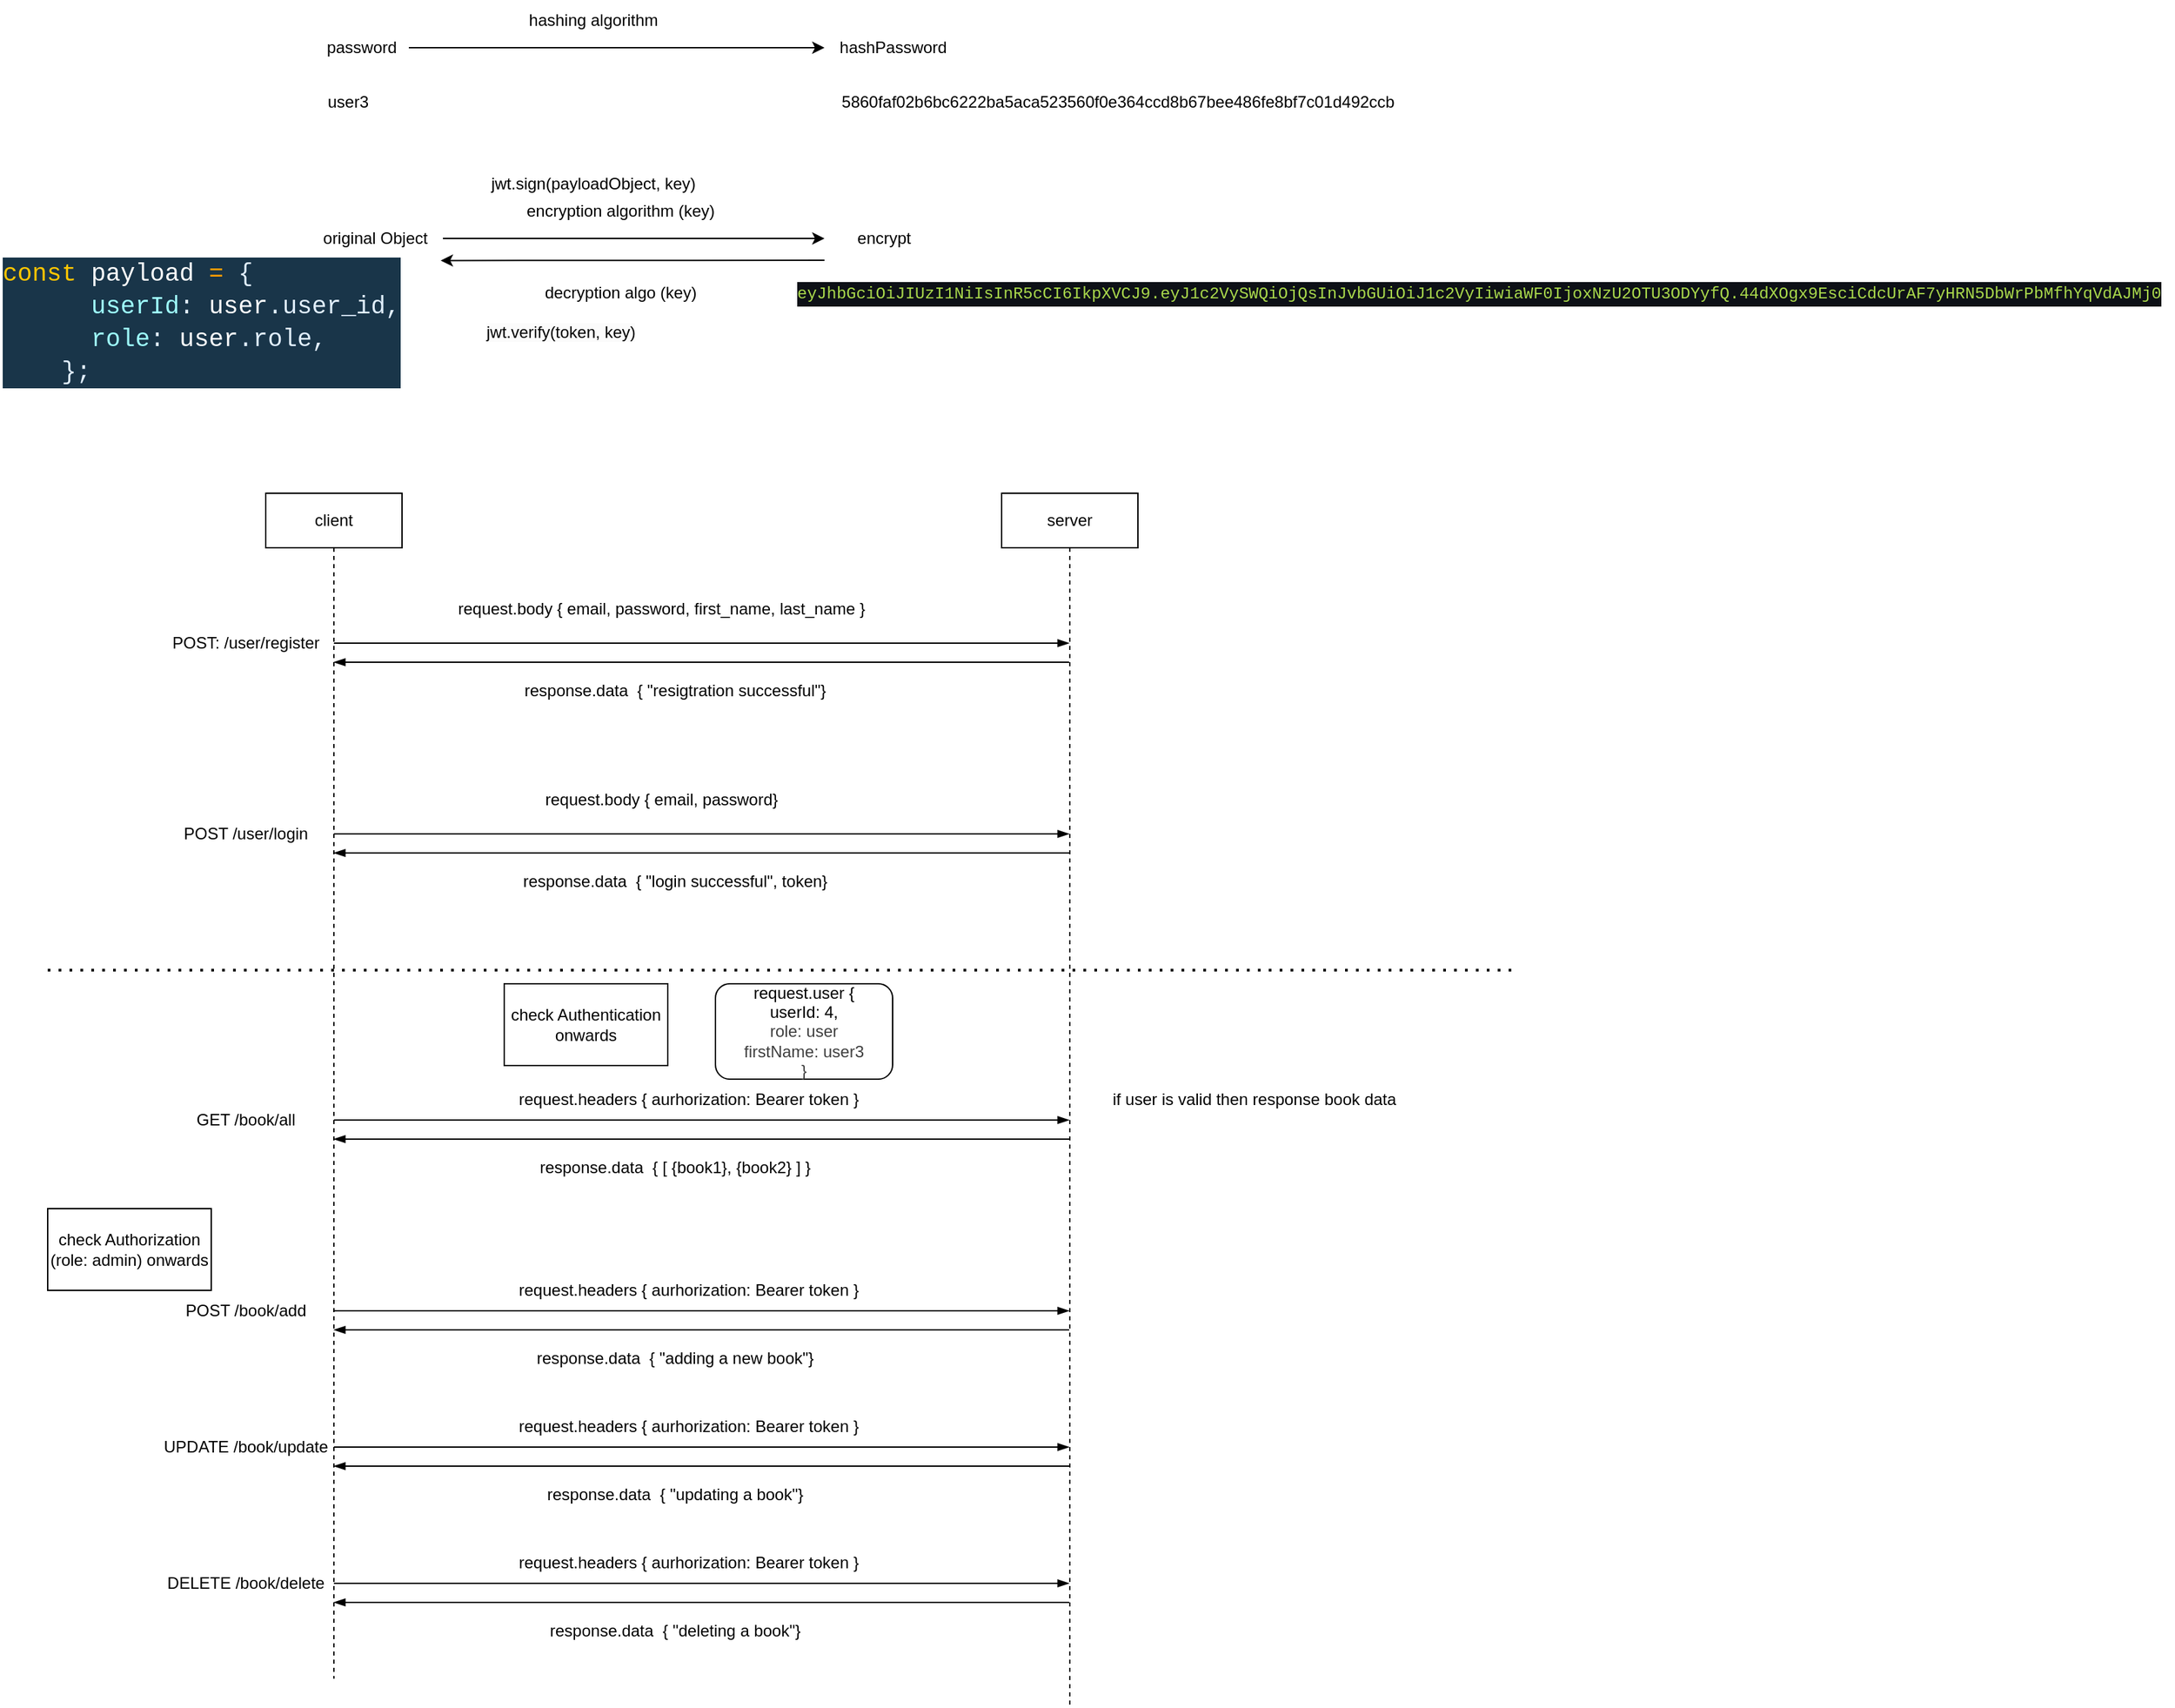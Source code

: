 <mxfile>
    <diagram id="okwCU-JQ0s3KkW8srF_I" name="Page-1">
        <mxGraphModel dx="1987" dy="299" grid="1" gridSize="10" guides="1" tooltips="1" connect="1" arrows="1" fold="1" page="1" pageScale="1" pageWidth="850" pageHeight="1100" math="0" shadow="0">
            <root>
                <mxCell id="0"/>
                <mxCell id="1" parent="0"/>
                <mxCell id="4" value="" style="edgeStyle=none;html=1;" edge="1" parent="1" source="2" target="3">
                    <mxGeometry relative="1" as="geometry"/>
                </mxCell>
                <mxCell id="2" value="password" style="text;html=1;align=center;verticalAlign=middle;resizable=0;points=[];autosize=1;strokeColor=none;fillColor=none;" vertex="1" parent="1">
                    <mxGeometry x="35" y="98" width="70" height="30" as="geometry"/>
                </mxCell>
                <mxCell id="3" value="hashPassword" style="text;html=1;align=center;verticalAlign=middle;resizable=0;points=[];autosize=1;strokeColor=none;fillColor=none;" vertex="1" parent="1">
                    <mxGeometry x="410" y="98" width="100" height="30" as="geometry"/>
                </mxCell>
                <mxCell id="5" value="hashing algorithm" style="text;html=1;align=center;verticalAlign=middle;resizable=0;points=[];autosize=1;strokeColor=none;fillColor=none;" vertex="1" parent="1">
                    <mxGeometry x="180" y="78" width="120" height="30" as="geometry"/>
                </mxCell>
                <mxCell id="6" value="user3" style="text;html=1;align=center;verticalAlign=middle;resizable=0;points=[];autosize=1;strokeColor=none;fillColor=none;" vertex="1" parent="1">
                    <mxGeometry x="35" y="138" width="50" height="30" as="geometry"/>
                </mxCell>
                <mxCell id="7" value="5860faf02b6bc6222ba5aca523560f0e364ccd8b67bee486fe8bf7c01d492ccb" style="text;html=1;align=center;verticalAlign=middle;resizable=0;points=[];autosize=1;strokeColor=none;fillColor=none;" vertex="1" parent="1">
                    <mxGeometry x="410" y="138" width="430" height="30" as="geometry"/>
                </mxCell>
                <mxCell id="9" style="edgeStyle=none;html=1;" edge="1" parent="1" source="8">
                    <mxGeometry relative="1" as="geometry">
                        <mxPoint x="410" y="253" as="targetPoint"/>
                    </mxGeometry>
                </mxCell>
                <mxCell id="8" value="original Object" style="text;html=1;align=center;verticalAlign=middle;resizable=0;points=[];autosize=1;strokeColor=none;fillColor=none;" vertex="1" parent="1">
                    <mxGeometry x="30" y="238" width="100" height="30" as="geometry"/>
                </mxCell>
                <mxCell id="10" value="encrypt&amp;nbsp;" style="text;html=1;align=center;verticalAlign=middle;resizable=0;points=[];autosize=1;strokeColor=none;fillColor=none;" vertex="1" parent="1">
                    <mxGeometry x="420" y="238" width="70" height="30" as="geometry"/>
                </mxCell>
                <mxCell id="11" value="encryption algorithm (key)" style="text;html=1;align=center;verticalAlign=middle;resizable=0;points=[];autosize=1;strokeColor=none;fillColor=none;" vertex="1" parent="1">
                    <mxGeometry x="180" y="218" width="160" height="30" as="geometry"/>
                </mxCell>
                <mxCell id="12" value="" style="endArrow=classic;html=1;entryX=0.984;entryY=1.04;entryDx=0;entryDy=0;entryPerimeter=0;" edge="1" parent="1" target="8">
                    <mxGeometry width="50" height="50" relative="1" as="geometry">
                        <mxPoint x="410" y="269" as="sourcePoint"/>
                        <mxPoint x="400" y="220" as="targetPoint"/>
                    </mxGeometry>
                </mxCell>
                <mxCell id="13" value="decryption algo (key)" style="text;html=1;align=center;verticalAlign=middle;resizable=0;points=[];autosize=1;strokeColor=none;fillColor=none;" vertex="1" parent="1">
                    <mxGeometry x="195" y="278" width="130" height="30" as="geometry"/>
                </mxCell>
                <mxCell id="14" value="&lt;span style=&quot;color: rgb(0, 0, 0);&quot;&gt;jwt.sign(payloadObject, key)&lt;/span&gt;" style="text;html=1;align=center;verticalAlign=middle;resizable=0;points=[];autosize=1;strokeColor=none;fillColor=none;" vertex="1" parent="1">
                    <mxGeometry x="155" y="198" width="170" height="30" as="geometry"/>
                </mxCell>
                <UserObject label="&lt;span style=&quot;color: rgb(0, 0, 0); font-family: Helvetica; font-size: 12px; font-style: normal; font-variant-ligatures: normal; font-variant-caps: normal; font-weight: 400; letter-spacing: normal; orphans: 2; text-align: center; text-indent: 0px; text-transform: none; widows: 2; word-spacing: 0px; -webkit-text-stroke-width: 0px; white-space: nowrap; background-color: rgb(251, 251, 251); text-decoration-thickness: initial; text-decoration-style: initial; text-decoration-color: initial; float: none; display: inline !important;&quot;&gt;jwt.verify(token, key)&lt;/span&gt;" link="&lt;span style=&quot;color: rgb(0, 0, 0); font-family: Helvetica; font-size: 12px; font-style: normal; font-variant-ligatures: normal; font-variant-caps: normal; font-weight: 400; letter-spacing: normal; orphans: 2; text-align: center; text-indent: 0px; text-transform: none; widows: 2; word-spacing: 0px; -webkit-text-stroke-width: 0px; white-space: nowrap; background-color: rgb(251, 251, 251); text-decoration-thickness: initial; text-decoration-style: initial; text-decoration-color: initial; display: inline !important; float: none;&quot;&gt;jwt.sign(payloadObject, key)&lt;/span&gt;" id="15">
                    <mxCell style="text;whiteSpace=wrap;html=1;" vertex="1" parent="1">
                        <mxGeometry x="160" y="308" width="180" height="40" as="geometry"/>
                    </mxCell>
                </UserObject>
                <mxCell id="16" value="&lt;div style=&quot;color: #ffffff;background-color: #193549;font-family: Consolas, &#39;Courier New&#39;, monospace;font-weight: normal;font-size: 18px;line-height: 24px;white-space: pre;&quot;&gt;&lt;div&gt;&lt;span style=&quot;color: #ffc600;&quot;&gt;const&lt;/span&gt;&lt;span style=&quot;color: #9effff;&quot;&gt; &lt;/span&gt;&lt;span style=&quot;color: #ffffff;&quot;&gt;payload&lt;/span&gt;&lt;span style=&quot;color: #9effff;&quot;&gt; &lt;/span&gt;&lt;span style=&quot;color: #ff9d00;&quot;&gt;=&lt;/span&gt;&lt;span style=&quot;color: #9effff;&quot;&gt; &lt;/span&gt;&lt;span style=&quot;color: #e1efff;&quot;&gt;{&lt;/span&gt;&lt;/div&gt;&lt;div&gt;&lt;span style=&quot;color: #9effff;&quot;&gt;&amp;nbsp; &amp;nbsp; &amp;nbsp; &lt;/span&gt;&lt;span style=&quot;color: #9effff;&quot;&gt;userId&lt;/span&gt;&lt;span style=&quot;color: #e1efff;&quot;&gt;:&lt;/span&gt;&lt;span style=&quot;color: #9effff;&quot;&gt; &lt;/span&gt;&lt;span style=&quot;color: #ffffff;&quot;&gt;user&lt;/span&gt;&lt;span style=&quot;color: #e1efff;&quot;&gt;.user_id,&lt;/span&gt;&lt;/div&gt;&lt;div&gt;&lt;span style=&quot;color: #9effff;&quot;&gt;&amp;nbsp; &amp;nbsp; &amp;nbsp; &lt;/span&gt;&lt;span style=&quot;color: #9effff;&quot;&gt;role&lt;/span&gt;&lt;span style=&quot;color: #e1efff;&quot;&gt;:&lt;/span&gt;&lt;span style=&quot;color: #9effff;&quot;&gt; &lt;/span&gt;&lt;span style=&quot;color: #ffffff;&quot;&gt;user&lt;/span&gt;&lt;span style=&quot;color: #e1efff;&quot;&gt;.role,&lt;/span&gt;&lt;/div&gt;&lt;div&gt;&lt;span style=&quot;color: #9effff;&quot;&gt;&amp;nbsp; &amp;nbsp; &lt;/span&gt;&lt;span style=&quot;color: #e1efff;&quot;&gt;};&lt;/span&gt;&lt;/div&gt;&lt;/div&gt;" style="text;whiteSpace=wrap;html=1;" vertex="1" parent="1">
                    <mxGeometry x="-195" y="260" width="300" height="120" as="geometry"/>
                </mxCell>
                <mxCell id="17" value="&lt;div style=&quot;color: rgb(191, 189, 182); background-color: rgb(13, 16, 22); font-family: IBMPlexMono, &amp;quot;Courier New&amp;quot;, monospace, Consolas, &amp;quot;Courier New&amp;quot;, monospace; line-height: 18px; white-space-collapse: preserve;&quot;&gt;&lt;span style=&quot;color: #aad94c;&quot;&gt;eyJhbGciOiJIUzI1NiIsInR5cCI6IkpXVCJ9.eyJ1c2VySWQiOjQsInJvbGUiOiJ1c2VyIiwiaWF0IjoxNzU2OTU3ODYyfQ.44dXOgx9EsciCdcUrAF7yHRN5DbWrPbMfhYqVdAJMj0&lt;/span&gt;&lt;/div&gt;" style="text;html=1;align=center;verticalAlign=middle;resizable=0;points=[];autosize=1;strokeColor=none;fillColor=none;" vertex="1" parent="1">
                    <mxGeometry x="380" y="278" width="1020" height="30" as="geometry"/>
                </mxCell>
                <mxCell id="18" value="client" style="shape=umlLifeline;perimeter=lifelinePerimeter;whiteSpace=wrap;html=1;container=1;dropTarget=0;collapsible=0;recursiveResize=0;outlineConnect=0;portConstraint=eastwest;newEdgeStyle={&quot;edgeStyle&quot;:&quot;elbowEdgeStyle&quot;,&quot;elbow&quot;:&quot;vertical&quot;,&quot;curved&quot;:0,&quot;rounded&quot;:0};" vertex="1" parent="1">
                    <mxGeometry y="440" width="100" height="870" as="geometry"/>
                </mxCell>
                <mxCell id="19" value="server" style="shape=umlLifeline;perimeter=lifelinePerimeter;whiteSpace=wrap;html=1;container=1;dropTarget=0;collapsible=0;recursiveResize=0;outlineConnect=0;portConstraint=eastwest;newEdgeStyle={&quot;edgeStyle&quot;:&quot;elbowEdgeStyle&quot;,&quot;elbow&quot;:&quot;vertical&quot;,&quot;curved&quot;:0,&quot;rounded&quot;:0};" vertex="1" parent="1">
                    <mxGeometry x="540" y="440" width="100" height="890" as="geometry"/>
                </mxCell>
                <mxCell id="20" value="" style="edgeStyle=elbowEdgeStyle;fontSize=12;html=1;endArrow=blockThin;endFill=1;" edge="1" parent="1">
                    <mxGeometry width="160" relative="1" as="geometry">
                        <mxPoint x="50" y="550" as="sourcePoint"/>
                        <mxPoint x="589.5" y="550" as="targetPoint"/>
                        <Array as="points">
                            <mxPoint x="210" y="550"/>
                            <mxPoint x="590" y="550"/>
                        </Array>
                    </mxGeometry>
                </mxCell>
                <mxCell id="22" value="POST: /user/register" style="text;html=1;align=center;verticalAlign=middle;resizable=0;points=[];autosize=1;strokeColor=none;fillColor=none;" vertex="1" parent="1">
                    <mxGeometry x="-80" y="535" width="130" height="30" as="geometry"/>
                </mxCell>
                <mxCell id="23" value="request.body { email, password, first_name, last_name }" style="text;html=1;align=center;verticalAlign=middle;resizable=0;points=[];autosize=1;strokeColor=none;fillColor=none;" vertex="1" parent="1">
                    <mxGeometry x="130" y="510" width="320" height="30" as="geometry"/>
                </mxCell>
                <mxCell id="24" value="" style="edgeStyle=elbowEdgeStyle;fontSize=12;html=1;endArrow=blockThin;endFill=1;" edge="1" parent="1">
                    <mxGeometry width="160" relative="1" as="geometry">
                        <mxPoint x="589.5" y="564" as="sourcePoint"/>
                        <mxPoint x="50" y="564" as="targetPoint"/>
                        <Array as="points">
                            <mxPoint x="590" y="564"/>
                            <mxPoint x="210" y="564"/>
                        </Array>
                    </mxGeometry>
                </mxCell>
                <mxCell id="25" value="response.data&amp;nbsp; { &quot;resigtration successful&quot;}" style="text;html=1;align=center;verticalAlign=middle;resizable=0;points=[];autosize=1;strokeColor=none;fillColor=none;" vertex="1" parent="1">
                    <mxGeometry x="180" y="570" width="240" height="30" as="geometry"/>
                </mxCell>
                <mxCell id="31" value="" style="edgeStyle=elbowEdgeStyle;fontSize=12;html=1;endArrow=blockThin;endFill=1;" edge="1" parent="1">
                    <mxGeometry width="160" relative="1" as="geometry">
                        <mxPoint x="50" y="690" as="sourcePoint"/>
                        <mxPoint x="589.5" y="690" as="targetPoint"/>
                        <Array as="points">
                            <mxPoint x="210" y="690"/>
                            <mxPoint x="590" y="690"/>
                        </Array>
                    </mxGeometry>
                </mxCell>
                <mxCell id="32" value="POST /user/login" style="text;html=1;align=center;verticalAlign=middle;resizable=0;points=[];autosize=1;strokeColor=none;fillColor=none;" vertex="1" parent="1">
                    <mxGeometry x="-70" y="675" width="110" height="30" as="geometry"/>
                </mxCell>
                <mxCell id="33" value="request.body { email, password}" style="text;html=1;align=center;verticalAlign=middle;resizable=0;points=[];autosize=1;strokeColor=none;fillColor=none;" vertex="1" parent="1">
                    <mxGeometry x="195" y="650" width="190" height="30" as="geometry"/>
                </mxCell>
                <mxCell id="34" value="" style="edgeStyle=elbowEdgeStyle;fontSize=12;html=1;endArrow=blockThin;endFill=1;" edge="1" parent="1">
                    <mxGeometry width="160" relative="1" as="geometry">
                        <mxPoint x="589.5" y="704" as="sourcePoint"/>
                        <mxPoint x="50" y="704" as="targetPoint"/>
                        <Array as="points">
                            <mxPoint x="590" y="704"/>
                            <mxPoint x="210" y="704"/>
                        </Array>
                    </mxGeometry>
                </mxCell>
                <mxCell id="35" value="response.data&amp;nbsp; { &quot;login successful&quot;, token}" style="text;html=1;align=center;verticalAlign=middle;resizable=0;points=[];autosize=1;strokeColor=none;fillColor=none;" vertex="1" parent="1">
                    <mxGeometry x="175" y="710" width="250" height="30" as="geometry"/>
                </mxCell>
                <mxCell id="36" value="" style="edgeStyle=elbowEdgeStyle;fontSize=12;html=1;endArrow=blockThin;endFill=1;" edge="1" parent="1">
                    <mxGeometry width="160" relative="1" as="geometry">
                        <mxPoint x="50" y="900" as="sourcePoint"/>
                        <mxPoint x="589.5" y="900" as="targetPoint"/>
                        <Array as="points">
                            <mxPoint x="210" y="900"/>
                            <mxPoint x="590" y="900"/>
                        </Array>
                    </mxGeometry>
                </mxCell>
                <mxCell id="37" value="GET /book/all" style="text;html=1;align=center;verticalAlign=middle;resizable=0;points=[];autosize=1;strokeColor=none;fillColor=none;" vertex="1" parent="1">
                    <mxGeometry x="-65" y="885" width="100" height="30" as="geometry"/>
                </mxCell>
                <mxCell id="38" value="&lt;span style=&quot;color: rgb(0, 0, 0);&quot;&gt;request.headers { aurhorization: Bearer token }&lt;/span&gt;" style="text;html=1;align=center;verticalAlign=middle;resizable=0;points=[];autosize=1;strokeColor=none;fillColor=none;" vertex="1" parent="1">
                    <mxGeometry x="175" y="870" width="270" height="30" as="geometry"/>
                </mxCell>
                <mxCell id="39" value="" style="edgeStyle=elbowEdgeStyle;fontSize=12;html=1;endArrow=blockThin;endFill=1;" edge="1" parent="1">
                    <mxGeometry width="160" relative="1" as="geometry">
                        <mxPoint x="589.5" y="914" as="sourcePoint"/>
                        <mxPoint x="50" y="914" as="targetPoint"/>
                        <Array as="points">
                            <mxPoint x="590" y="914"/>
                            <mxPoint x="210" y="914"/>
                        </Array>
                    </mxGeometry>
                </mxCell>
                <mxCell id="40" value="response.data&amp;nbsp; { [ {book1}, {book2} ] }" style="text;html=1;align=center;verticalAlign=middle;resizable=0;points=[];autosize=1;strokeColor=none;fillColor=none;" vertex="1" parent="1">
                    <mxGeometry x="190" y="920" width="220" height="30" as="geometry"/>
                </mxCell>
                <mxCell id="42" value="if user is valid then response book data" style="text;html=1;align=center;verticalAlign=middle;resizable=0;points=[];autosize=1;strokeColor=none;fillColor=none;" vertex="1" parent="1">
                    <mxGeometry x="610" y="870" width="230" height="30" as="geometry"/>
                </mxCell>
                <mxCell id="43" value="" style="endArrow=none;dashed=1;html=1;dashPattern=1 3;strokeWidth=2;" edge="1" parent="1">
                    <mxGeometry width="50" height="50" relative="1" as="geometry">
                        <mxPoint x="-160" y="790" as="sourcePoint"/>
                        <mxPoint x="920" y="790" as="targetPoint"/>
                    </mxGeometry>
                </mxCell>
                <mxCell id="44" value="check Authentication onwards" style="whiteSpace=wrap;html=1;" vertex="1" parent="1">
                    <mxGeometry x="175" y="800" width="120" height="60" as="geometry"/>
                </mxCell>
                <mxCell id="47" value="&lt;span style=&quot;color: rgb(0, 0, 0); text-wrap-mode: nowrap;&quot;&gt;request.user {&lt;/span&gt;&lt;br style=&quot;color: rgb(63, 63, 63); scrollbar-color: rgb(226, 226, 226) rgb(251, 251, 251); text-wrap-mode: nowrap;&quot;&gt;&lt;span style=&quot;color: rgb(0, 0, 0); text-wrap-mode: nowrap;&quot;&gt;userId: 4,&lt;/span&gt;&lt;div style=&quot;color: rgb(63, 63, 63); scrollbar-color: rgb(226, 226, 226) rgb(251, 251, 251); text-wrap-mode: nowrap;&quot;&gt;role: user&lt;/div&gt;&lt;div style=&quot;color: rgb(63, 63, 63); scrollbar-color: rgb(226, 226, 226) rgb(251, 251, 251); text-wrap-mode: nowrap;&quot;&gt;firstName: user3&lt;/div&gt;&lt;div style=&quot;color: rgb(63, 63, 63); scrollbar-color: rgb(226, 226, 226) rgb(251, 251, 251); text-wrap-mode: nowrap;&quot;&gt;}&lt;/div&gt;" style="rounded=1;whiteSpace=wrap;html=1;" vertex="1" parent="1">
                    <mxGeometry x="330" y="800" width="130" height="70" as="geometry"/>
                </mxCell>
                <mxCell id="48" value="" style="edgeStyle=elbowEdgeStyle;fontSize=12;html=1;endArrow=blockThin;endFill=1;" edge="1" parent="1">
                    <mxGeometry width="160" relative="1" as="geometry">
                        <mxPoint x="50" y="1040" as="sourcePoint"/>
                        <mxPoint x="589.5" y="1040" as="targetPoint"/>
                        <Array as="points">
                            <mxPoint x="210" y="1040"/>
                            <mxPoint x="590" y="1040"/>
                        </Array>
                    </mxGeometry>
                </mxCell>
                <mxCell id="49" value="POST /book/add" style="text;html=1;align=center;verticalAlign=middle;resizable=0;points=[];autosize=1;strokeColor=none;fillColor=none;" vertex="1" parent="1">
                    <mxGeometry x="-70" y="1025" width="110" height="30" as="geometry"/>
                </mxCell>
                <mxCell id="50" value="&lt;span style=&quot;color: rgb(0, 0, 0);&quot;&gt;request.headers { aurhorization: Bearer token }&lt;/span&gt;" style="text;html=1;align=center;verticalAlign=middle;resizable=0;points=[];autosize=1;strokeColor=none;fillColor=none;" vertex="1" parent="1">
                    <mxGeometry x="175" y="1010" width="270" height="30" as="geometry"/>
                </mxCell>
                <mxCell id="51" value="" style="edgeStyle=elbowEdgeStyle;fontSize=12;html=1;endArrow=blockThin;endFill=1;" edge="1" parent="1">
                    <mxGeometry width="160" relative="1" as="geometry">
                        <mxPoint x="589.5" y="1054" as="sourcePoint"/>
                        <mxPoint x="50" y="1054" as="targetPoint"/>
                        <Array as="points">
                            <mxPoint x="590" y="1054"/>
                            <mxPoint x="210" y="1054"/>
                        </Array>
                    </mxGeometry>
                </mxCell>
                <mxCell id="52" value="response.data&amp;nbsp; { &quot;adding a new book&quot;}" style="text;html=1;align=center;verticalAlign=middle;resizable=0;points=[];autosize=1;strokeColor=none;fillColor=none;" vertex="1" parent="1">
                    <mxGeometry x="185" y="1060" width="230" height="30" as="geometry"/>
                </mxCell>
                <mxCell id="53" value="check Authorization (role: admin) onwards" style="whiteSpace=wrap;html=1;" vertex="1" parent="1">
                    <mxGeometry x="-160" y="965" width="120" height="60" as="geometry"/>
                </mxCell>
                <mxCell id="54" value="" style="edgeStyle=elbowEdgeStyle;fontSize=12;html=1;endArrow=blockThin;endFill=1;" edge="1" parent="1">
                    <mxGeometry width="160" relative="1" as="geometry">
                        <mxPoint x="50" y="1140" as="sourcePoint"/>
                        <mxPoint x="589.5" y="1140" as="targetPoint"/>
                        <Array as="points">
                            <mxPoint x="210" y="1140"/>
                            <mxPoint x="590" y="1140"/>
                        </Array>
                    </mxGeometry>
                </mxCell>
                <mxCell id="55" value="UPDATE /book/update" style="text;html=1;align=center;verticalAlign=middle;resizable=0;points=[];autosize=1;strokeColor=none;fillColor=none;" vertex="1" parent="1">
                    <mxGeometry x="-85" y="1125" width="140" height="30" as="geometry"/>
                </mxCell>
                <mxCell id="56" value="&lt;span style=&quot;color: rgb(0, 0, 0);&quot;&gt;request.headers { aurhorization: Bearer token }&lt;/span&gt;" style="text;html=1;align=center;verticalAlign=middle;resizable=0;points=[];autosize=1;strokeColor=none;fillColor=none;" vertex="1" parent="1">
                    <mxGeometry x="175" y="1110" width="270" height="30" as="geometry"/>
                </mxCell>
                <mxCell id="57" value="" style="edgeStyle=elbowEdgeStyle;fontSize=12;html=1;endArrow=blockThin;endFill=1;" edge="1" parent="1">
                    <mxGeometry width="160" relative="1" as="geometry">
                        <mxPoint x="589.5" y="1154" as="sourcePoint"/>
                        <mxPoint x="50" y="1154" as="targetPoint"/>
                        <Array as="points">
                            <mxPoint x="590" y="1154"/>
                            <mxPoint x="210" y="1154"/>
                        </Array>
                    </mxGeometry>
                </mxCell>
                <mxCell id="58" value="response.data&amp;nbsp; { &quot;updating a book&quot;}" style="text;html=1;align=center;verticalAlign=middle;resizable=0;points=[];autosize=1;strokeColor=none;fillColor=none;" vertex="1" parent="1">
                    <mxGeometry x="195" y="1160" width="210" height="30" as="geometry"/>
                </mxCell>
                <mxCell id="59" value="" style="edgeStyle=elbowEdgeStyle;fontSize=12;html=1;endArrow=blockThin;endFill=1;" edge="1" parent="1">
                    <mxGeometry width="160" relative="1" as="geometry">
                        <mxPoint x="50" y="1240" as="sourcePoint"/>
                        <mxPoint x="589.5" y="1240" as="targetPoint"/>
                        <Array as="points">
                            <mxPoint x="210" y="1240"/>
                            <mxPoint x="590" y="1240"/>
                        </Array>
                    </mxGeometry>
                </mxCell>
                <mxCell id="60" value="DELETE /book/delete" style="text;html=1;align=center;verticalAlign=middle;resizable=0;points=[];autosize=1;strokeColor=none;fillColor=none;" vertex="1" parent="1">
                    <mxGeometry x="-85" y="1225" width="140" height="30" as="geometry"/>
                </mxCell>
                <mxCell id="61" value="&lt;span style=&quot;color: rgb(0, 0, 0);&quot;&gt;request.headers { aurhorization: Bearer token }&lt;/span&gt;" style="text;html=1;align=center;verticalAlign=middle;resizable=0;points=[];autosize=1;strokeColor=none;fillColor=none;" vertex="1" parent="1">
                    <mxGeometry x="175" y="1210" width="270" height="30" as="geometry"/>
                </mxCell>
                <mxCell id="62" value="" style="edgeStyle=elbowEdgeStyle;fontSize=12;html=1;endArrow=blockThin;endFill=1;" edge="1" parent="1">
                    <mxGeometry width="160" relative="1" as="geometry">
                        <mxPoint x="589.5" y="1254" as="sourcePoint"/>
                        <mxPoint x="50" y="1254" as="targetPoint"/>
                        <Array as="points">
                            <mxPoint x="590" y="1254"/>
                            <mxPoint x="210" y="1254"/>
                        </Array>
                    </mxGeometry>
                </mxCell>
                <mxCell id="63" value="response.data&amp;nbsp; { &quot;deleting a book&quot;}" style="text;html=1;align=center;verticalAlign=middle;resizable=0;points=[];autosize=1;strokeColor=none;fillColor=none;" vertex="1" parent="1">
                    <mxGeometry x="195" y="1260" width="210" height="30" as="geometry"/>
                </mxCell>
            </root>
        </mxGraphModel>
    </diagram>
</mxfile>